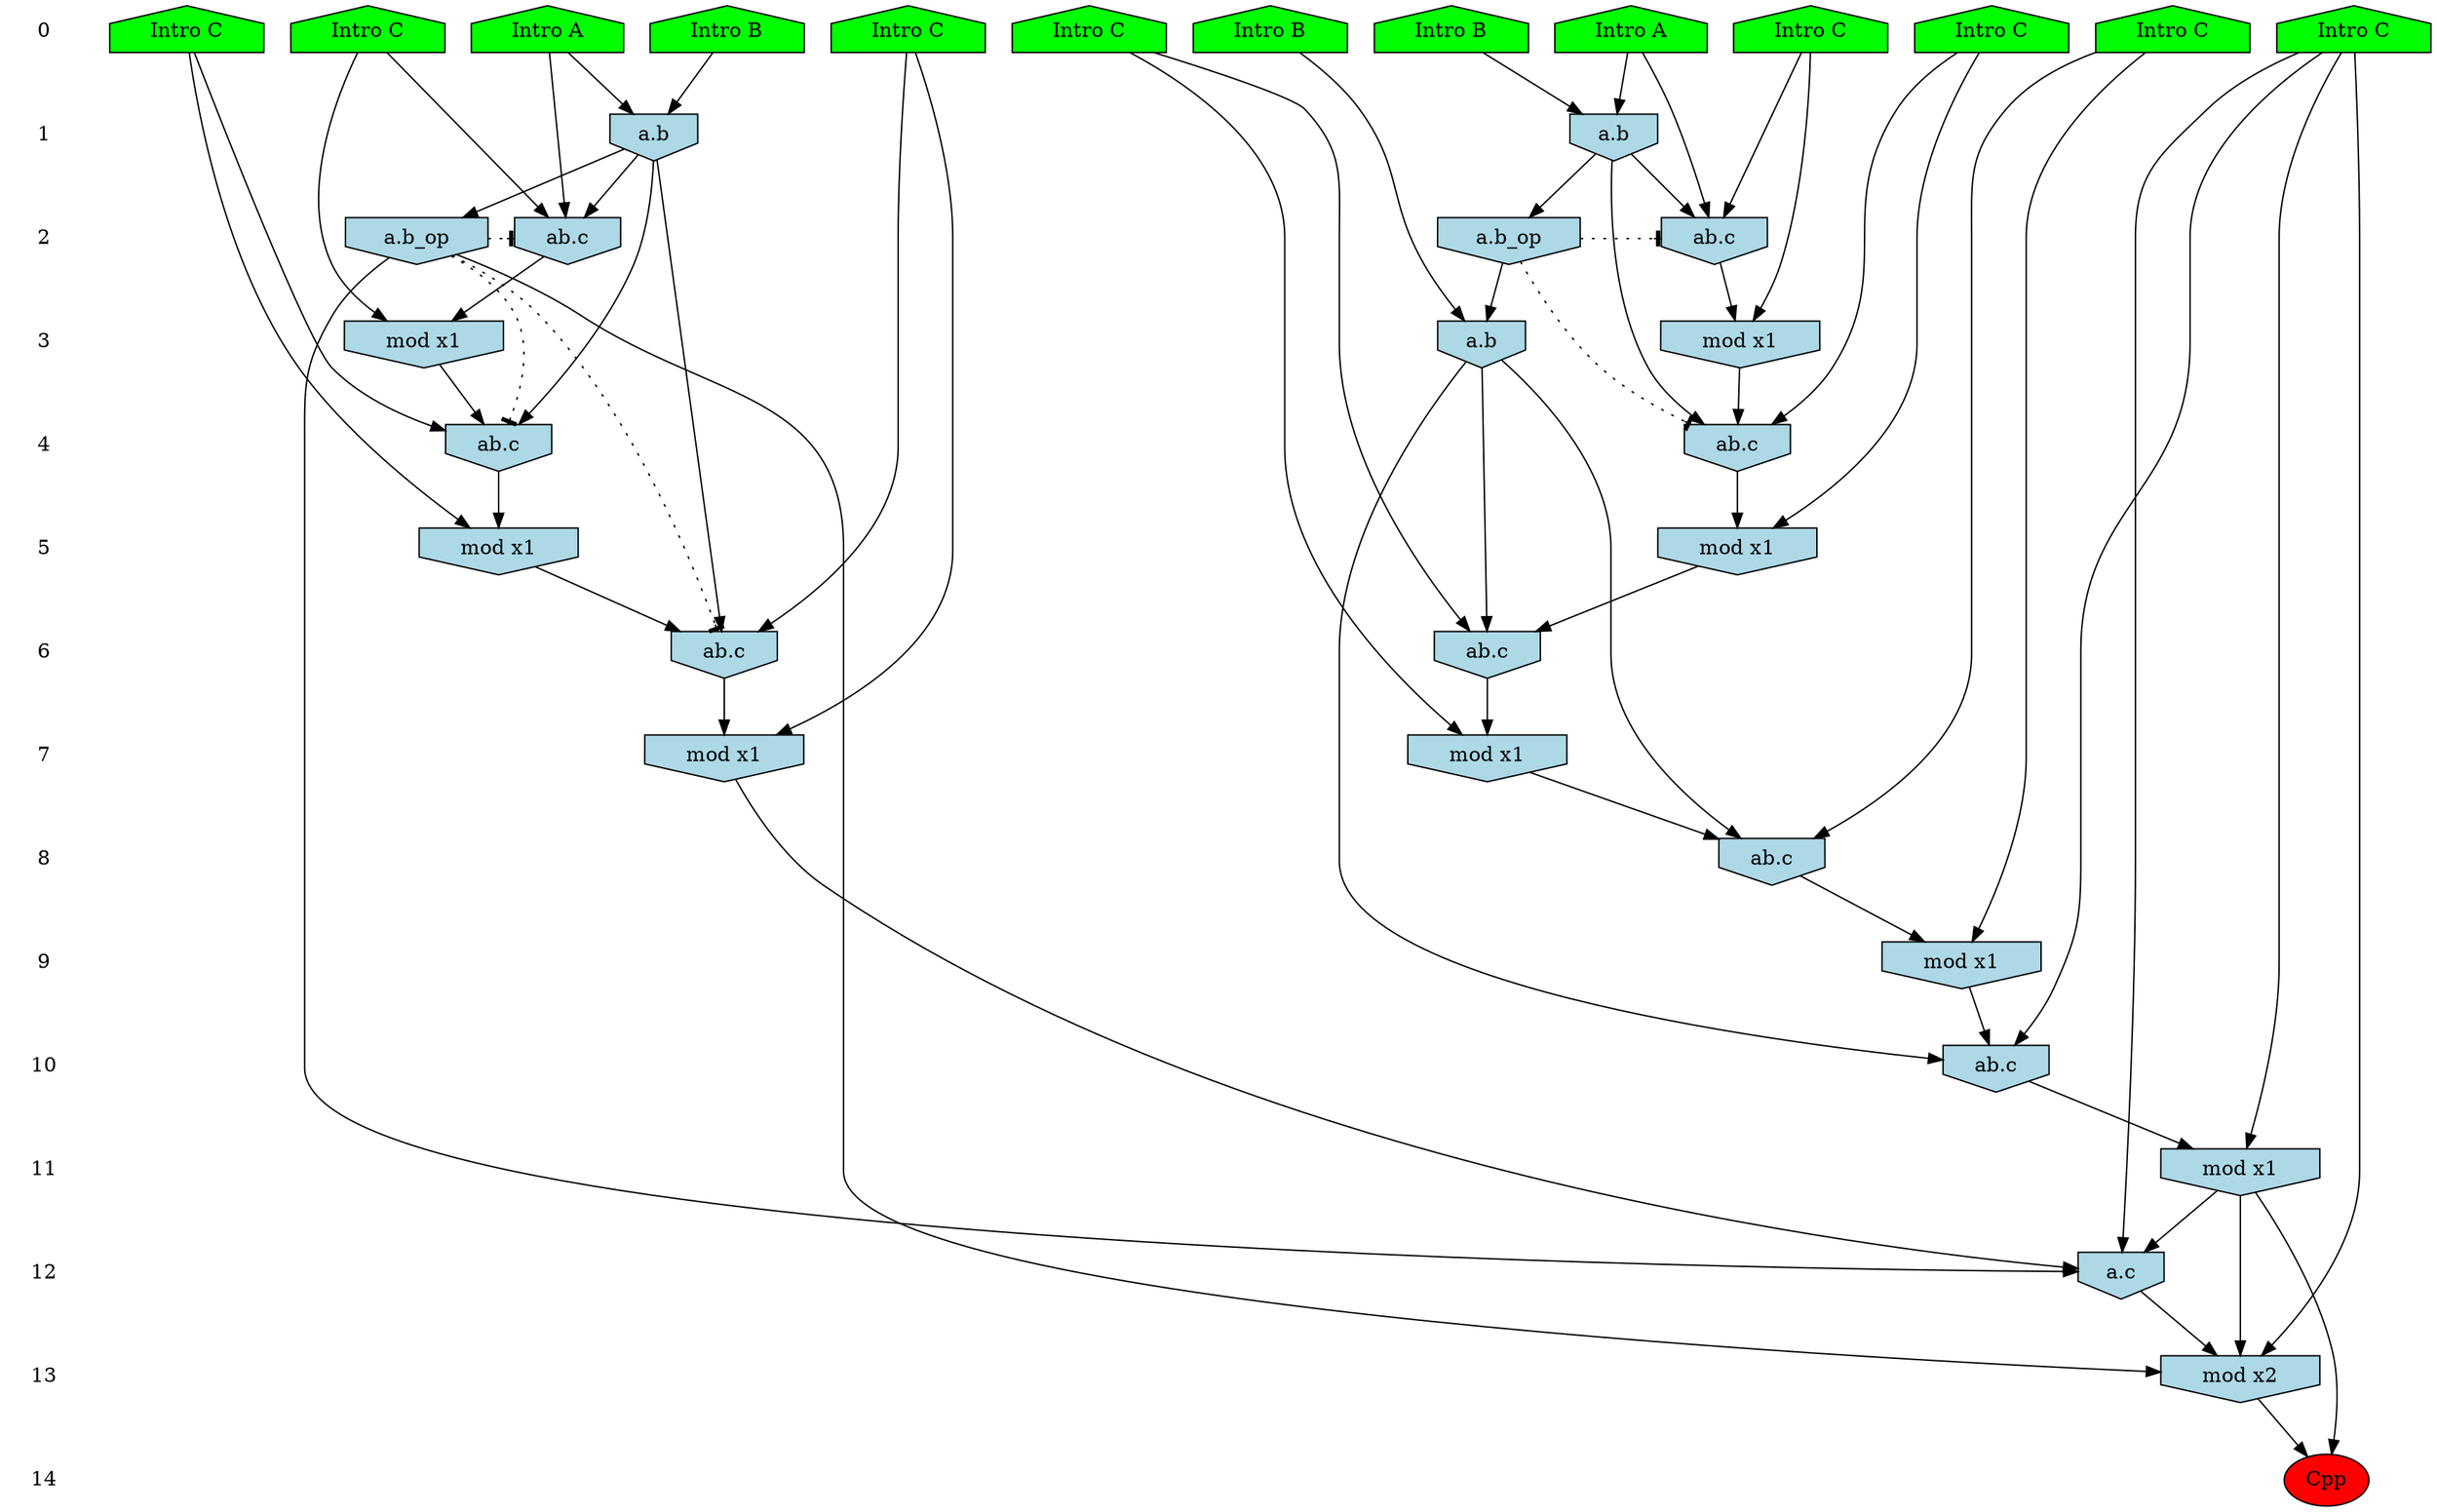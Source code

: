 /* Compression of 1 causal flows obtained in average at 2.080157E+01 t.u */
/* Compressed causal flows were: [3894] */
digraph G{
 ranksep=.5 ; 
{ rank = same ; "0" [shape=plaintext] ; node_1 [label ="Intro B", shape=house, style=filled, fillcolor=green] ;
node_2 [label ="Intro B", shape=house, style=filled, fillcolor=green] ;
node_3 [label ="Intro A", shape=house, style=filled, fillcolor=green] ;
node_4 [label ="Intro B", shape=house, style=filled, fillcolor=green] ;
node_5 [label ="Intro A", shape=house, style=filled, fillcolor=green] ;
node_6 [label ="Intro C", shape=house, style=filled, fillcolor=green] ;
node_7 [label ="Intro C", shape=house, style=filled, fillcolor=green] ;
node_8 [label ="Intro C", shape=house, style=filled, fillcolor=green] ;
node_9 [label ="Intro C", shape=house, style=filled, fillcolor=green] ;
node_10 [label ="Intro C", shape=house, style=filled, fillcolor=green] ;
node_11 [label ="Intro C", shape=house, style=filled, fillcolor=green] ;
node_12 [label ="Intro C", shape=house, style=filled, fillcolor=green] ;
node_13 [label ="Intro C", shape=house, style=filled, fillcolor=green] ;
}
{ rank = same ; "1" [shape=plaintext] ; node_14 [label="a.b", shape=invhouse, style=filled, fillcolor = lightblue] ;
node_19 [label="a.b", shape=invhouse, style=filled, fillcolor = lightblue] ;
}
{ rank = same ; "2" [shape=plaintext] ; node_15 [label="ab.c", shape=invhouse, style=filled, fillcolor = lightblue] ;
node_18 [label="a.b_op", shape=invhouse, style=filled, fillcolor = lightblue] ;
node_20 [label="ab.c", shape=invhouse, style=filled, fillcolor = lightblue] ;
node_31 [label="a.b_op", shape=invhouse, style=filled, fillcolor = lightblue] ;
}
{ rank = same ; "3" [shape=plaintext] ; node_16 [label="mod x1", shape=invhouse, style=filled, fillcolor = lightblue] ;
node_21 [label="a.b", shape=invhouse, style=filled, fillcolor = lightblue] ;
node_22 [label="mod x1", shape=invhouse, style=filled, fillcolor = lightblue] ;
}
{ rank = same ; "4" [shape=plaintext] ; node_17 [label="ab.c", shape=invhouse, style=filled, fillcolor = lightblue] ;
node_24 [label="ab.c", shape=invhouse, style=filled, fillcolor = lightblue] ;
}
{ rank = same ; "5" [shape=plaintext] ; node_23 [label="mod x1", shape=invhouse, style=filled, fillcolor = lightblue] ;
node_26 [label="mod x1", shape=invhouse, style=filled, fillcolor = lightblue] ;
}
{ rank = same ; "6" [shape=plaintext] ; node_25 [label="ab.c", shape=invhouse, style=filled, fillcolor = lightblue] ;
node_29 [label="ab.c", shape=invhouse, style=filled, fillcolor = lightblue] ;
}
{ rank = same ; "7" [shape=plaintext] ; node_27 [label="mod x1", shape=invhouse, style=filled, fillcolor = lightblue] ;
node_30 [label="mod x1", shape=invhouse, style=filled, fillcolor = lightblue] ;
}
{ rank = same ; "8" [shape=plaintext] ; node_28 [label="ab.c", shape=invhouse, style=filled, fillcolor = lightblue] ;
}
{ rank = same ; "9" [shape=plaintext] ; node_32 [label="mod x1", shape=invhouse, style=filled, fillcolor = lightblue] ;
}
{ rank = same ; "10" [shape=plaintext] ; node_33 [label="ab.c", shape=invhouse, style=filled, fillcolor = lightblue] ;
}
{ rank = same ; "11" [shape=plaintext] ; node_34 [label="mod x1", shape=invhouse, style=filled, fillcolor = lightblue] ;
}
{ rank = same ; "12" [shape=plaintext] ; node_35 [label="a.c", shape=invhouse, style=filled, fillcolor = lightblue] ;
}
{ rank = same ; "13" [shape=plaintext] ; node_36 [label="mod x2", shape=invhouse, style=filled, fillcolor = lightblue] ;
}
{ rank = same ; "14" [shape=plaintext] ; node_37 [label ="Cpp", style=filled, fillcolor=red] ;
}
"0" -> "1" [style="invis"]; 
"1" -> "2" [style="invis"]; 
"2" -> "3" [style="invis"]; 
"3" -> "4" [style="invis"]; 
"4" -> "5" [style="invis"]; 
"5" -> "6" [style="invis"]; 
"6" -> "7" [style="invis"]; 
"7" -> "8" [style="invis"]; 
"8" -> "9" [style="invis"]; 
"9" -> "10" [style="invis"]; 
"10" -> "11" [style="invis"]; 
"11" -> "12" [style="invis"]; 
"12" -> "13" [style="invis"]; 
"13" -> "14" [style="invis"]; 
node_2 -> node_14
node_3 -> node_14
node_3 -> node_15
node_9 -> node_15
node_14 -> node_15
node_9 -> node_16
node_15 -> node_16
node_13 -> node_17
node_14 -> node_17
node_16 -> node_17
node_14 -> node_18
node_4 -> node_19
node_5 -> node_19
node_5 -> node_20
node_7 -> node_20
node_19 -> node_20
node_1 -> node_21
node_18 -> node_21
node_7 -> node_22
node_20 -> node_22
node_13 -> node_23
node_17 -> node_23
node_6 -> node_24
node_19 -> node_24
node_22 -> node_24
node_10 -> node_25
node_21 -> node_25
node_23 -> node_25
node_6 -> node_26
node_24 -> node_26
node_10 -> node_27
node_25 -> node_27
node_12 -> node_28
node_21 -> node_28
node_27 -> node_28
node_11 -> node_29
node_19 -> node_29
node_26 -> node_29
node_11 -> node_30
node_29 -> node_30
node_19 -> node_31
node_12 -> node_32
node_28 -> node_32
node_8 -> node_33
node_21 -> node_33
node_32 -> node_33
node_8 -> node_34
node_33 -> node_34
node_8 -> node_35
node_30 -> node_35
node_31 -> node_35
node_34 -> node_35
node_8 -> node_36
node_31 -> node_36
node_34 -> node_36
node_35 -> node_36
node_34 -> node_37
node_36 -> node_37
node_18 -> node_17 [style=dotted, arrowhead = tee] 
node_18 -> node_15 [style=dotted, arrowhead = tee] 
node_31 -> node_29 [style=dotted, arrowhead = tee] 
node_31 -> node_24 [style=dotted, arrowhead = tee] 
node_31 -> node_20 [style=dotted, arrowhead = tee] 
}
/*
 Dot generation time: 0.000172
*/